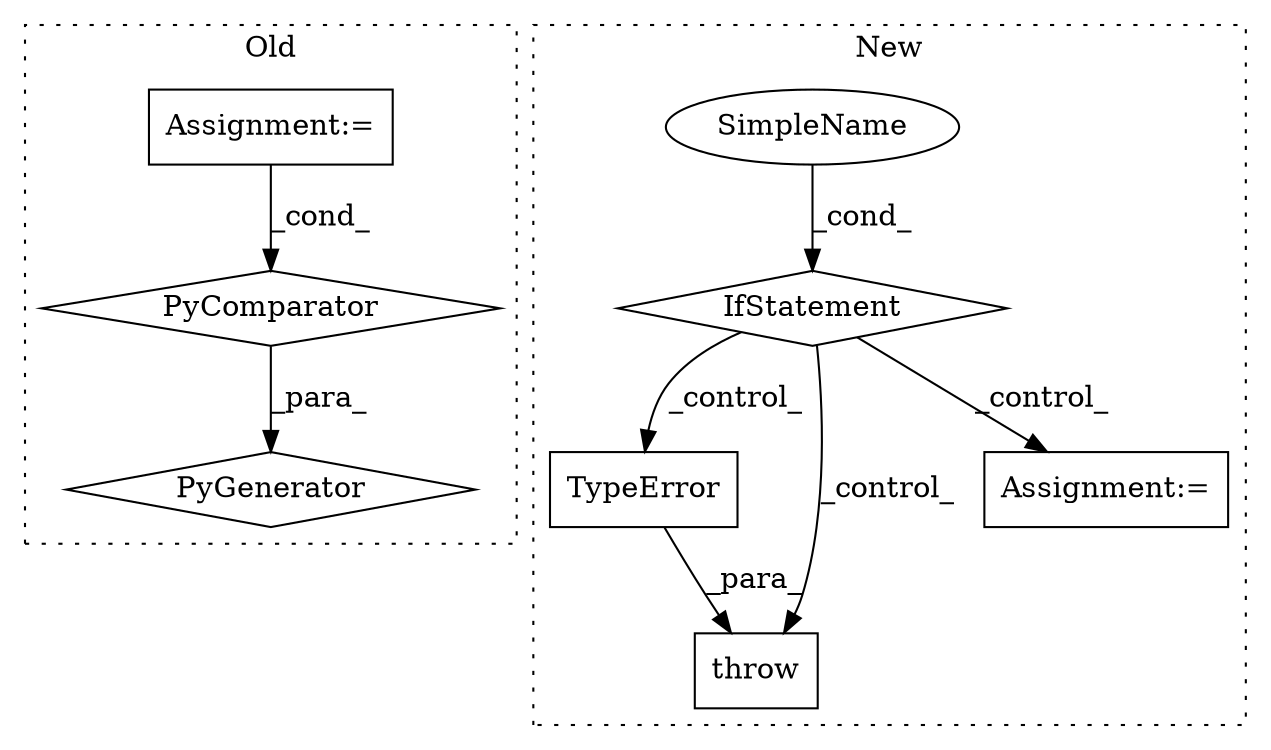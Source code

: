 digraph G {
subgraph cluster0 {
1 [label="PyGenerator" a="107" s="400" l="102" shape="diamond"];
3 [label="PyComparator" a="113" s="475" l="21" shape="diamond"];
5 [label="Assignment:=" a="7" s="475" l="21" shape="box"];
label = "Old";
style="dotted";
}
subgraph cluster1 {
2 [label="TypeError" a="32" s="833" l="11" shape="box"];
4 [label="throw" a="53" s="827" l="6" shape="box"];
6 [label="IfStatement" a="25" s="448,473" l="4,2" shape="diamond"];
7 [label="SimpleName" a="42" s="" l="" shape="ellipse"];
8 [label="Assignment:=" a="7" s="555" l="1" shape="box"];
label = "New";
style="dotted";
}
2 -> 4 [label="_para_"];
3 -> 1 [label="_para_"];
5 -> 3 [label="_cond_"];
6 -> 8 [label="_control_"];
6 -> 2 [label="_control_"];
6 -> 4 [label="_control_"];
7 -> 6 [label="_cond_"];
}
